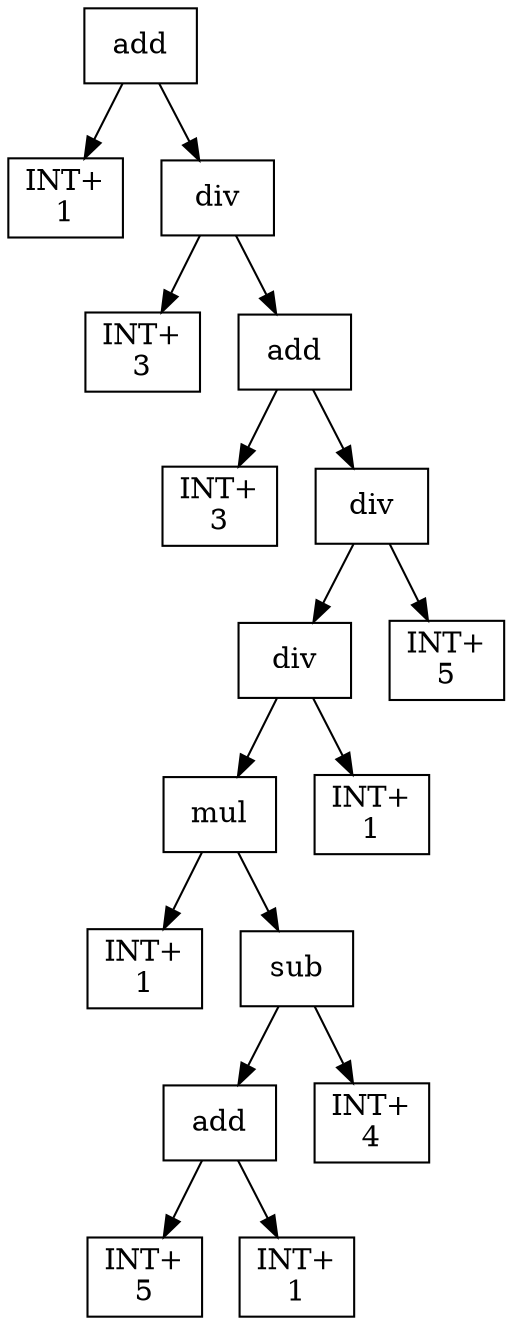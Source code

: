 digraph expr {
  node [shape=box];
  n1 [label="add"];
  n2 [label="INT+\n1"];
  n3 [label="div"];
  n4 [label="INT+\n3"];
  n5 [label="add"];
  n6 [label="INT+\n3"];
  n7 [label="div"];
  n8 [label="div"];
  n9 [label="mul"];
  n10 [label="INT+\n1"];
  n11 [label="sub"];
  n12 [label="add"];
  n13 [label="INT+\n5"];
  n14 [label="INT+\n1"];
  n12 -> n13;
  n12 -> n14;
  n15 [label="INT+\n4"];
  n11 -> n12;
  n11 -> n15;
  n9 -> n10;
  n9 -> n11;
  n16 [label="INT+\n1"];
  n8 -> n9;
  n8 -> n16;
  n17 [label="INT+\n5"];
  n7 -> n8;
  n7 -> n17;
  n5 -> n6;
  n5 -> n7;
  n3 -> n4;
  n3 -> n5;
  n1 -> n2;
  n1 -> n3;
}